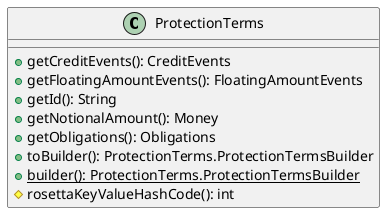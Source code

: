 @startuml

    class ProtectionTerms [[ProtectionTerms.html]] {
        +getCreditEvents(): CreditEvents
        +getFloatingAmountEvents(): FloatingAmountEvents
        +getId(): String
        +getNotionalAmount(): Money
        +getObligations(): Obligations
        +toBuilder(): ProtectionTerms.ProtectionTermsBuilder
        {static} +builder(): ProtectionTerms.ProtectionTermsBuilder
        #rosettaKeyValueHashCode(): int
    }

@enduml

